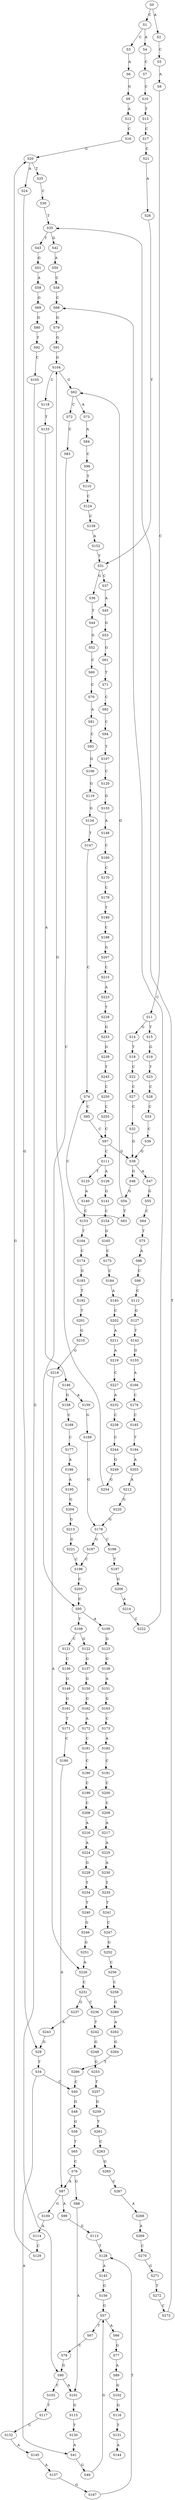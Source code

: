 strict digraph  {
	S0 -> S1 [ label = C ];
	S0 -> S2 [ label = A ];
	S1 -> S3 [ label = C ];
	S1 -> S4 [ label = A ];
	S2 -> S5 [ label = C ];
	S3 -> S6 [ label = A ];
	S4 -> S7 [ label = C ];
	S5 -> S8 [ label = A ];
	S6 -> S9 [ label = G ];
	S7 -> S10 [ label = C ];
	S8 -> S11 [ label = C ];
	S9 -> S12 [ label = A ];
	S10 -> S13 [ label = T ];
	S11 -> S14 [ label = G ];
	S11 -> S15 [ label = T ];
	S12 -> S16 [ label = C ];
	S13 -> S17 [ label = C ];
	S14 -> S18 [ label = T ];
	S15 -> S19 [ label = G ];
	S16 -> S20 [ label = G ];
	S17 -> S21 [ label = C ];
	S18 -> S22 [ label = C ];
	S19 -> S23 [ label = T ];
	S20 -> S24 [ label = A ];
	S20 -> S25 [ label = T ];
	S21 -> S26 [ label = A ];
	S22 -> S27 [ label = C ];
	S23 -> S28 [ label = C ];
	S24 -> S29 [ label = G ];
	S25 -> S30 [ label = C ];
	S26 -> S31 [ label = T ];
	S27 -> S32 [ label = C ];
	S28 -> S33 [ label = C ];
	S29 -> S34 [ label = T ];
	S30 -> S35 [ label = T ];
	S31 -> S36 [ label = G ];
	S31 -> S37 [ label = C ];
	S32 -> S38 [ label = G ];
	S33 -> S39 [ label = C ];
	S34 -> S40 [ label = C ];
	S34 -> S41 [ label = A ];
	S35 -> S42 [ label = G ];
	S35 -> S43 [ label = T ];
	S36 -> S44 [ label = T ];
	S37 -> S45 [ label = A ];
	S38 -> S46 [ label = G ];
	S38 -> S47 [ label = A ];
	S39 -> S38 [ label = G ];
	S40 -> S48 [ label = G ];
	S41 -> S49 [ label = G ];
	S42 -> S50 [ label = A ];
	S43 -> S51 [ label = G ];
	S44 -> S52 [ label = G ];
	S45 -> S53 [ label = G ];
	S46 -> S54 [ label = G ];
	S47 -> S55 [ label = G ];
	S48 -> S56 [ label = G ];
	S49 -> S57 [ label = G ];
	S50 -> S58 [ label = C ];
	S51 -> S59 [ label = A ];
	S52 -> S60 [ label = C ];
	S53 -> S61 [ label = G ];
	S54 -> S62 [ label = G ];
	S54 -> S63 [ label = T ];
	S55 -> S64 [ label = C ];
	S56 -> S65 [ label = T ];
	S57 -> S66 [ label = A ];
	S57 -> S67 [ label = T ];
	S58 -> S68 [ label = C ];
	S59 -> S69 [ label = G ];
	S60 -> S70 [ label = C ];
	S61 -> S71 [ label = T ];
	S62 -> S72 [ label = C ];
	S62 -> S73 [ label = A ];
	S63 -> S74 [ label = C ];
	S64 -> S75 [ label = T ];
	S65 -> S76 [ label = C ];
	S66 -> S77 [ label = G ];
	S67 -> S78 [ label = C ];
	S68 -> S79 [ label = G ];
	S69 -> S80 [ label = G ];
	S70 -> S81 [ label = A ];
	S71 -> S82 [ label = C ];
	S72 -> S83 [ label = C ];
	S73 -> S84 [ label = A ];
	S74 -> S85 [ label = C ];
	S75 -> S86 [ label = A ];
	S76 -> S87 [ label = A ];
	S76 -> S88 [ label = G ];
	S77 -> S89 [ label = A ];
	S78 -> S90 [ label = G ];
	S79 -> S91 [ label = G ];
	S80 -> S92 [ label = T ];
	S81 -> S93 [ label = C ];
	S82 -> S94 [ label = C ];
	S83 -> S95 [ label = C ];
	S84 -> S96 [ label = C ];
	S85 -> S97 [ label = C ];
	S86 -> S98 [ label = C ];
	S87 -> S99 [ label = A ];
	S87 -> S100 [ label = G ];
	S88 -> S101 [ label = A ];
	S89 -> S102 [ label = G ];
	S90 -> S103 [ label = C ];
	S90 -> S101 [ label = A ];
	S91 -> S104 [ label = G ];
	S92 -> S105 [ label = C ];
	S93 -> S106 [ label = G ];
	S94 -> S107 [ label = T ];
	S95 -> S108 [ label = T ];
	S95 -> S109 [ label = A ];
	S96 -> S110 [ label = T ];
	S97 -> S38 [ label = G ];
	S97 -> S111 [ label = C ];
	S98 -> S112 [ label = C ];
	S99 -> S113 [ label = G ];
	S100 -> S114 [ label = A ];
	S101 -> S115 [ label = G ];
	S102 -> S116 [ label = G ];
	S103 -> S117 [ label = T ];
	S104 -> S62 [ label = G ];
	S104 -> S118 [ label = C ];
	S105 -> S90 [ label = G ];
	S106 -> S119 [ label = G ];
	S107 -> S120 [ label = C ];
	S108 -> S121 [ label = C ];
	S108 -> S122 [ label = G ];
	S109 -> S123 [ label = G ];
	S110 -> S124 [ label = C ];
	S111 -> S125 [ label = T ];
	S111 -> S126 [ label = A ];
	S112 -> S127 [ label = G ];
	S113 -> S128 [ label = T ];
	S114 -> S129 [ label = C ];
	S115 -> S130 [ label = T ];
	S116 -> S131 [ label = T ];
	S117 -> S132 [ label = C ];
	S118 -> S133 [ label = T ];
	S119 -> S134 [ label = G ];
	S120 -> S135 [ label = G ];
	S121 -> S136 [ label = C ];
	S122 -> S137 [ label = G ];
	S123 -> S138 [ label = G ];
	S124 -> S139 [ label = C ];
	S125 -> S140 [ label = A ];
	S126 -> S141 [ label = G ];
	S127 -> S142 [ label = T ];
	S128 -> S143 [ label = A ];
	S129 -> S20 [ label = G ];
	S130 -> S41 [ label = A ];
	S131 -> S144 [ label = A ];
	S132 -> S145 [ label = A ];
	S133 -> S146 [ label = A ];
	S134 -> S147 [ label = T ];
	S135 -> S148 [ label = A ];
	S136 -> S149 [ label = G ];
	S137 -> S150 [ label = G ];
	S138 -> S151 [ label = A ];
	S139 -> S152 [ label = A ];
	S140 -> S153 [ label = C ];
	S141 -> S154 [ label = C ];
	S142 -> S155 [ label = G ];
	S143 -> S156 [ label = G ];
	S145 -> S157 [ label = A ];
	S146 -> S158 [ label = G ];
	S146 -> S159 [ label = A ];
	S147 -> S74 [ label = C ];
	S148 -> S160 [ label = C ];
	S149 -> S161 [ label = G ];
	S150 -> S162 [ label = G ];
	S151 -> S163 [ label = G ];
	S152 -> S31 [ label = T ];
	S153 -> S164 [ label = T ];
	S154 -> S165 [ label = G ];
	S155 -> S166 [ label = A ];
	S156 -> S57 [ label = G ];
	S157 -> S167 [ label = G ];
	S158 -> S168 [ label = C ];
	S159 -> S169 [ label = G ];
	S160 -> S170 [ label = C ];
	S161 -> S171 [ label = T ];
	S162 -> S172 [ label = A ];
	S163 -> S173 [ label = C ];
	S164 -> S174 [ label = C ];
	S165 -> S175 [ label = C ];
	S166 -> S176 [ label = C ];
	S167 -> S128 [ label = T ];
	S168 -> S177 [ label = C ];
	S169 -> S178 [ label = G ];
	S170 -> S179 [ label = C ];
	S171 -> S180 [ label = C ];
	S172 -> S181 [ label = C ];
	S173 -> S182 [ label = A ];
	S174 -> S183 [ label = G ];
	S175 -> S184 [ label = C ];
	S176 -> S185 [ label = C ];
	S177 -> S186 [ label = A ];
	S178 -> S187 [ label = G ];
	S178 -> S188 [ label = C ];
	S179 -> S189 [ label = T ];
	S180 -> S87 [ label = A ];
	S181 -> S190 [ label = C ];
	S182 -> S191 [ label = C ];
	S183 -> S192 [ label = T ];
	S184 -> S193 [ label = A ];
	S185 -> S194 [ label = T ];
	S186 -> S195 [ label = A ];
	S187 -> S196 [ label = C ];
	S188 -> S197 [ label = T ];
	S189 -> S198 [ label = C ];
	S190 -> S199 [ label = C ];
	S191 -> S200 [ label = C ];
	S192 -> S201 [ label = T ];
	S193 -> S202 [ label = C ];
	S194 -> S203 [ label = A ];
	S195 -> S204 [ label = G ];
	S196 -> S205 [ label = C ];
	S197 -> S206 [ label = G ];
	S198 -> S207 [ label = G ];
	S199 -> S208 [ label = C ];
	S200 -> S209 [ label = C ];
	S201 -> S210 [ label = G ];
	S202 -> S211 [ label = A ];
	S203 -> S212 [ label = A ];
	S204 -> S213 [ label = G ];
	S205 -> S95 [ label = C ];
	S206 -> S214 [ label = A ];
	S207 -> S215 [ label = C ];
	S208 -> S216 [ label = A ];
	S209 -> S217 [ label = A ];
	S210 -> S218 [ label = G ];
	S211 -> S219 [ label = A ];
	S212 -> S220 [ label = G ];
	S213 -> S221 [ label = G ];
	S214 -> S222 [ label = C ];
	S215 -> S223 [ label = A ];
	S216 -> S224 [ label = A ];
	S217 -> S225 [ label = A ];
	S218 -> S226 [ label = A ];
	S219 -> S227 [ label = C ];
	S220 -> S178 [ label = G ];
	S221 -> S196 [ label = C ];
	S222 -> S68 [ label = C ];
	S223 -> S228 [ label = T ];
	S224 -> S229 [ label = G ];
	S225 -> S230 [ label = A ];
	S226 -> S231 [ label = C ];
	S227 -> S232 [ label = A ];
	S228 -> S233 [ label = G ];
	S229 -> S234 [ label = T ];
	S230 -> S235 [ label = T ];
	S231 -> S236 [ label = C ];
	S231 -> S237 [ label = G ];
	S232 -> S238 [ label = C ];
	S233 -> S239 [ label = G ];
	S234 -> S240 [ label = T ];
	S235 -> S241 [ label = T ];
	S236 -> S242 [ label = T ];
	S237 -> S243 [ label = A ];
	S238 -> S244 [ label = C ];
	S239 -> S245 [ label = T ];
	S240 -> S246 [ label = G ];
	S241 -> S247 [ label = C ];
	S242 -> S248 [ label = G ];
	S243 -> S29 [ label = G ];
	S244 -> S249 [ label = G ];
	S245 -> S250 [ label = C ];
	S246 -> S251 [ label = G ];
	S247 -> S252 [ label = G ];
	S248 -> S253 [ label = G ];
	S249 -> S254 [ label = G ];
	S250 -> S255 [ label = C ];
	S251 -> S226 [ label = A ];
	S252 -> S256 [ label = C ];
	S253 -> S257 [ label = T ];
	S254 -> S104 [ label = G ];
	S255 -> S97 [ label = C ];
	S256 -> S258 [ label = C ];
	S257 -> S259 [ label = G ];
	S258 -> S260 [ label = G ];
	S259 -> S261 [ label = T ];
	S260 -> S262 [ label = A ];
	S261 -> S263 [ label = C ];
	S262 -> S264 [ label = G ];
	S263 -> S265 [ label = G ];
	S264 -> S266 [ label = T ];
	S265 -> S267 [ label = C ];
	S266 -> S40 [ label = C ];
	S267 -> S268 [ label = A ];
	S268 -> S269 [ label = A ];
	S269 -> S270 [ label = C ];
	S270 -> S271 [ label = G ];
	S271 -> S272 [ label = T ];
	S272 -> S273 [ label = C ];
	S273 -> S35 [ label = T ];
}
